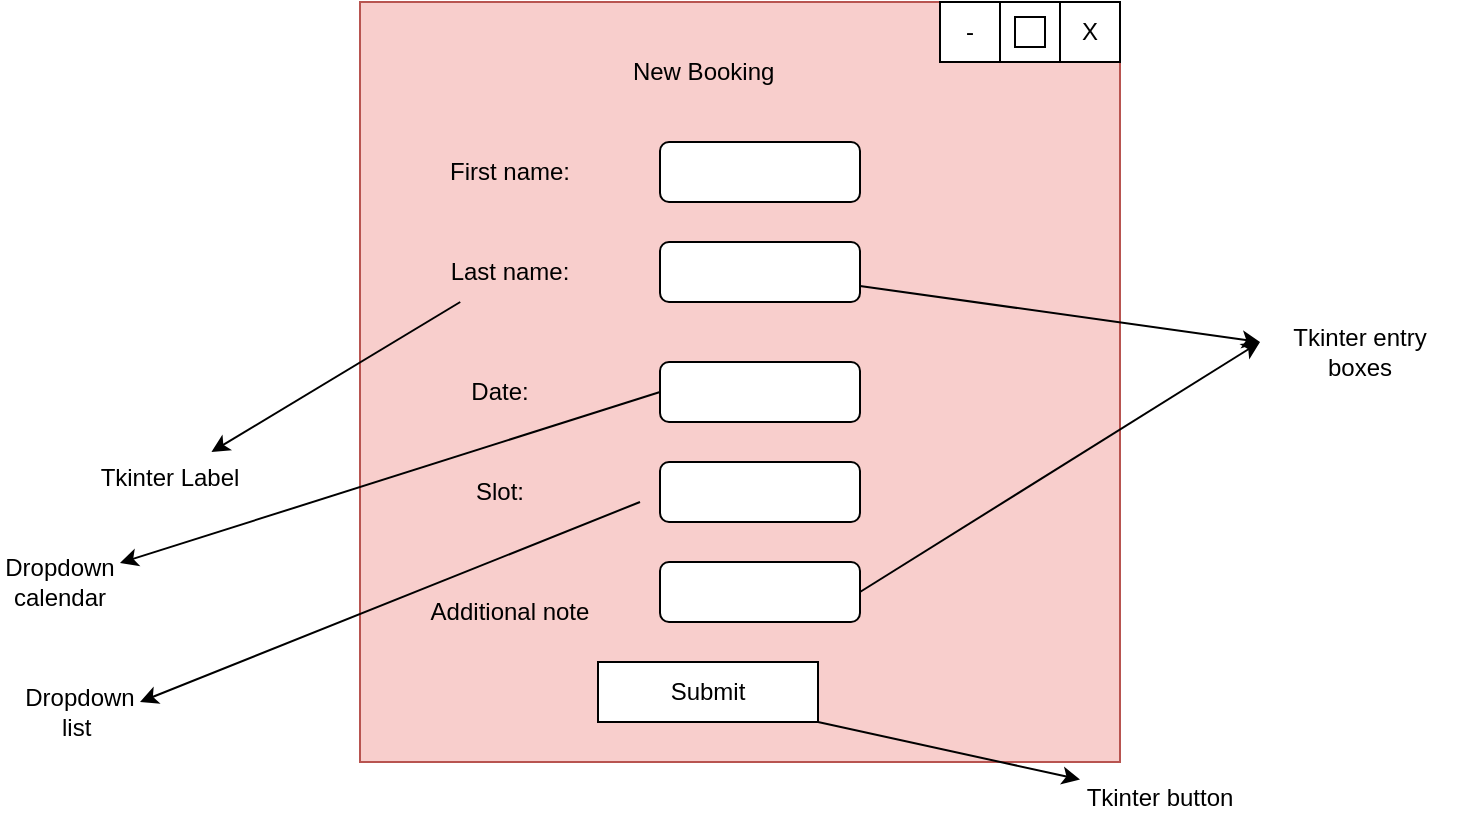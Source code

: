 <mxfile version="26.0.15">
  <diagram name="Page-1" id="o6kT-y99XACARWOZ9DU1">
    <mxGraphModel dx="794" dy="412" grid="1" gridSize="10" guides="1" tooltips="1" connect="1" arrows="1" fold="1" page="1" pageScale="1" pageWidth="827" pageHeight="1169" math="0" shadow="0">
      <root>
        <mxCell id="0" />
        <mxCell id="1" parent="0" />
        <mxCell id="ZhmNxtyZzMr908kEcfsM-1" value="" style="whiteSpace=wrap;html=1;aspect=fixed;fillColor=#f8cecc;strokeColor=#b85450;" vertex="1" parent="1">
          <mxGeometry x="240" y="160" width="380" height="380" as="geometry" />
        </mxCell>
        <mxCell id="ZhmNxtyZzMr908kEcfsM-2" value="New Booking&amp;nbsp;" style="text;html=1;align=center;verticalAlign=middle;whiteSpace=wrap;rounded=0;" vertex="1" parent="1">
          <mxGeometry x="371" y="180" width="85" height="30" as="geometry" />
        </mxCell>
        <mxCell id="ZhmNxtyZzMr908kEcfsM-3" value="" style="rounded=1;whiteSpace=wrap;html=1;" vertex="1" parent="1">
          <mxGeometry x="390" y="230" width="100" height="30" as="geometry" />
        </mxCell>
        <mxCell id="ZhmNxtyZzMr908kEcfsM-4" value="" style="rounded=1;whiteSpace=wrap;html=1;" vertex="1" parent="1">
          <mxGeometry x="390" y="280" width="100" height="30" as="geometry" />
        </mxCell>
        <mxCell id="ZhmNxtyZzMr908kEcfsM-5" value="" style="rounded=1;whiteSpace=wrap;html=1;" vertex="1" parent="1">
          <mxGeometry x="390" y="340" width="100" height="30" as="geometry" />
        </mxCell>
        <mxCell id="ZhmNxtyZzMr908kEcfsM-6" value="" style="rounded=1;whiteSpace=wrap;html=1;" vertex="1" parent="1">
          <mxGeometry x="390" y="390" width="100" height="30" as="geometry" />
        </mxCell>
        <mxCell id="ZhmNxtyZzMr908kEcfsM-7" value="" style="rounded=1;whiteSpace=wrap;html=1;" vertex="1" parent="1">
          <mxGeometry x="390" y="440" width="100" height="30" as="geometry" />
        </mxCell>
        <mxCell id="ZhmNxtyZzMr908kEcfsM-8" value="First name:" style="text;html=1;align=center;verticalAlign=middle;whiteSpace=wrap;rounded=0;" vertex="1" parent="1">
          <mxGeometry x="280" y="230" width="70" height="30" as="geometry" />
        </mxCell>
        <mxCell id="ZhmNxtyZzMr908kEcfsM-9" value="Last name:" style="text;html=1;align=center;verticalAlign=middle;whiteSpace=wrap;rounded=0;" vertex="1" parent="1">
          <mxGeometry x="280" y="280" width="70" height="30" as="geometry" />
        </mxCell>
        <mxCell id="ZhmNxtyZzMr908kEcfsM-10" value="Date:" style="text;html=1;align=center;verticalAlign=middle;whiteSpace=wrap;rounded=0;" vertex="1" parent="1">
          <mxGeometry x="280" y="340" width="60" height="30" as="geometry" />
        </mxCell>
        <mxCell id="ZhmNxtyZzMr908kEcfsM-11" value="Slot:" style="text;html=1;align=center;verticalAlign=middle;whiteSpace=wrap;rounded=0;" vertex="1" parent="1">
          <mxGeometry x="280" y="390" width="60" height="30" as="geometry" />
        </mxCell>
        <mxCell id="ZhmNxtyZzMr908kEcfsM-12" value="Additional note" style="text;html=1;align=center;verticalAlign=middle;whiteSpace=wrap;rounded=0;" vertex="1" parent="1">
          <mxGeometry x="270" y="450" width="90" height="30" as="geometry" />
        </mxCell>
        <mxCell id="ZhmNxtyZzMr908kEcfsM-14" value="Submit" style="rounded=0;whiteSpace=wrap;html=1;" vertex="1" parent="1">
          <mxGeometry x="359" y="490" width="110" height="30" as="geometry" />
        </mxCell>
        <mxCell id="ZhmNxtyZzMr908kEcfsM-15" value="X" style="whiteSpace=wrap;html=1;aspect=fixed;" vertex="1" parent="1">
          <mxGeometry x="590" y="160" width="30" height="30" as="geometry" />
        </mxCell>
        <mxCell id="ZhmNxtyZzMr908kEcfsM-16" value="" style="whiteSpace=wrap;html=1;aspect=fixed;" vertex="1" parent="1">
          <mxGeometry x="560" y="160" width="30" height="30" as="geometry" />
        </mxCell>
        <mxCell id="ZhmNxtyZzMr908kEcfsM-17" value="" style="whiteSpace=wrap;html=1;aspect=fixed;" vertex="1" parent="1">
          <mxGeometry x="567.5" y="167.5" width="15" height="15" as="geometry" />
        </mxCell>
        <mxCell id="ZhmNxtyZzMr908kEcfsM-18" value="-" style="whiteSpace=wrap;html=1;aspect=fixed;" vertex="1" parent="1">
          <mxGeometry x="530" y="160" width="30" height="30" as="geometry" />
        </mxCell>
        <mxCell id="ZhmNxtyZzMr908kEcfsM-19" value="" style="endArrow=classic;html=1;rounded=0;exitX=1;exitY=1;exitDx=0;exitDy=0;" edge="1" parent="1" source="ZhmNxtyZzMr908kEcfsM-14" target="ZhmNxtyZzMr908kEcfsM-20">
          <mxGeometry width="50" height="50" relative="1" as="geometry">
            <mxPoint x="380" y="410" as="sourcePoint" />
            <mxPoint x="630" y="560" as="targetPoint" />
          </mxGeometry>
        </mxCell>
        <mxCell id="ZhmNxtyZzMr908kEcfsM-20" value="Tkinter button" style="text;html=1;align=center;verticalAlign=middle;whiteSpace=wrap;rounded=0;" vertex="1" parent="1">
          <mxGeometry x="600" y="545" width="80" height="25" as="geometry" />
        </mxCell>
        <mxCell id="ZhmNxtyZzMr908kEcfsM-21" value="" style="endArrow=classic;html=1;rounded=0;" edge="1" parent="1" source="ZhmNxtyZzMr908kEcfsM-4">
          <mxGeometry width="50" height="50" relative="1" as="geometry">
            <mxPoint x="380" y="410" as="sourcePoint" />
            <mxPoint x="690" y="330" as="targetPoint" />
          </mxGeometry>
        </mxCell>
        <mxCell id="ZhmNxtyZzMr908kEcfsM-22" value="" style="endArrow=classic;html=1;rounded=0;exitX=1;exitY=0.5;exitDx=0;exitDy=0;" edge="1" parent="1" source="ZhmNxtyZzMr908kEcfsM-7">
          <mxGeometry width="50" height="50" relative="1" as="geometry">
            <mxPoint x="380" y="410" as="sourcePoint" />
            <mxPoint x="690" y="330" as="targetPoint" />
          </mxGeometry>
        </mxCell>
        <mxCell id="ZhmNxtyZzMr908kEcfsM-23" value="Tkinter entry boxes" style="text;html=1;align=center;verticalAlign=middle;whiteSpace=wrap;rounded=0;" vertex="1" parent="1">
          <mxGeometry x="690" y="320" width="100" height="30" as="geometry" />
        </mxCell>
        <mxCell id="ZhmNxtyZzMr908kEcfsM-24" value="" style="endArrow=classic;html=1;rounded=0;" edge="1" parent="1" source="ZhmNxtyZzMr908kEcfsM-9" target="ZhmNxtyZzMr908kEcfsM-25">
          <mxGeometry width="50" height="50" relative="1" as="geometry">
            <mxPoint x="380" y="410" as="sourcePoint" />
            <mxPoint x="160" y="400" as="targetPoint" />
          </mxGeometry>
        </mxCell>
        <mxCell id="ZhmNxtyZzMr908kEcfsM-25" value="Tkinter Label" style="text;html=1;align=center;verticalAlign=middle;whiteSpace=wrap;rounded=0;" vertex="1" parent="1">
          <mxGeometry x="100" y="385" width="90" height="25" as="geometry" />
        </mxCell>
        <mxCell id="ZhmNxtyZzMr908kEcfsM-26" value="" style="endArrow=classic;html=1;rounded=0;" edge="1" parent="1">
          <mxGeometry width="50" height="50" relative="1" as="geometry">
            <mxPoint x="380" y="410" as="sourcePoint" />
            <mxPoint x="130" y="510" as="targetPoint" />
          </mxGeometry>
        </mxCell>
        <mxCell id="ZhmNxtyZzMr908kEcfsM-28" value="Dropdown list&amp;nbsp;" style="text;html=1;align=center;verticalAlign=middle;whiteSpace=wrap;rounded=0;" vertex="1" parent="1">
          <mxGeometry x="70" y="500" width="60" height="30" as="geometry" />
        </mxCell>
        <mxCell id="ZhmNxtyZzMr908kEcfsM-29" value="" style="endArrow=classic;html=1;rounded=0;exitX=0;exitY=0.5;exitDx=0;exitDy=0;" edge="1" parent="1" source="ZhmNxtyZzMr908kEcfsM-5" target="ZhmNxtyZzMr908kEcfsM-31">
          <mxGeometry width="50" height="50" relative="1" as="geometry">
            <mxPoint x="380" y="410" as="sourcePoint" />
            <mxPoint x="90" y="450" as="targetPoint" />
          </mxGeometry>
        </mxCell>
        <mxCell id="ZhmNxtyZzMr908kEcfsM-31" value="Dropdown calendar" style="text;html=1;align=center;verticalAlign=middle;whiteSpace=wrap;rounded=0;" vertex="1" parent="1">
          <mxGeometry x="60" y="435" width="60" height="30" as="geometry" />
        </mxCell>
      </root>
    </mxGraphModel>
  </diagram>
</mxfile>
